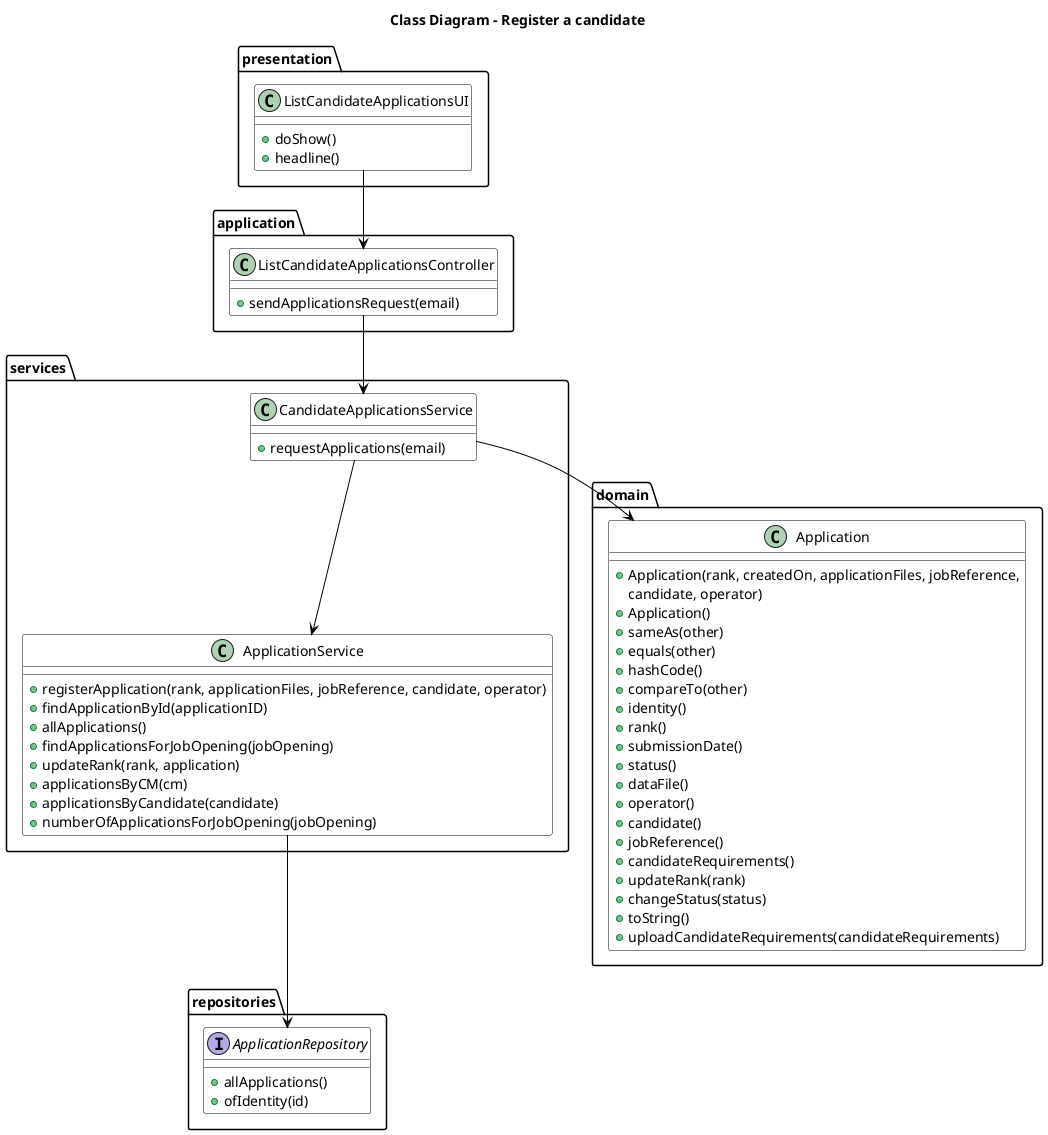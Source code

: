 @startuml
skinparam class {
    BackgroundColor White
    ArrowColor Black
    BorderColor Black
    FontColor Black
    FontSize 14
}

Title "Class Diagram - Register a candidate"

package "presentation" {
    class ListCandidateApplicationsUI {
        + doShow()
        + headline()
    }
}

package "application" {
    class ListCandidateApplicationsController {
        + sendApplicationsRequest(email)
    }
}

package "repositories" {
    interface ApplicationRepository {
        + allApplications()
        + ofIdentity(id)
    }
}

package "domain" {
    class Application {
        + Application(rank, createdOn, applicationFiles, jobReference,
            candidate, operator)
        + Application()
        + sameAs(other)
        + equals(other)
        + hashCode()
        + compareTo(other)
        + identity()
        + rank()
        + submissionDate()
        + status()
        + dataFile()
        + operator()
        + candidate()
        + jobReference()
        + candidateRequirements()
        + updateRank(rank)
        + changeStatus(status)
        + toString()
        + uploadCandidateRequirements(candidateRequirements)
    }
}

package "services" {
    class CandidateApplicationsService {
        + requestApplications(email)
    }

    class ApplicationService {
        + registerApplication(rank, applicationFiles, jobReference, candidate, operator)
        + findApplicationById(applicationID)
        + allApplications()
        + findApplicationsForJobOpening(jobOpening)
        + updateRank(rank, application)
        + applicationsByCM(cm)
        + applicationsByCandidate(candidate)
        + numberOfApplicationsForJobOpening(jobOpening)
    }
}

ListCandidateApplicationsUI --> ListCandidateApplicationsController

ListCandidateApplicationsController --> CandidateApplicationsService

CandidateApplicationsService --> ApplicationService

CandidateApplicationsService --> Application

ApplicationService --> ApplicationRepository



@enduml